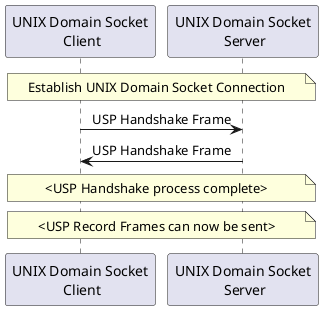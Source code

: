 @startuml

skinparam sequenceMessageAlign center

participant "UNIX Domain Socket\n Client" as C
participant "UNIX Domain Socket\n Server" as S

note over S, C: Establish UNIX Domain Socket Connection
C -> S : USP Handshake Frame
S -> C : USP Handshake Frame

note over S, C: <USP Handshake process complete>
note over S, C: <USP Record Frames can now be sent>

@enduml

